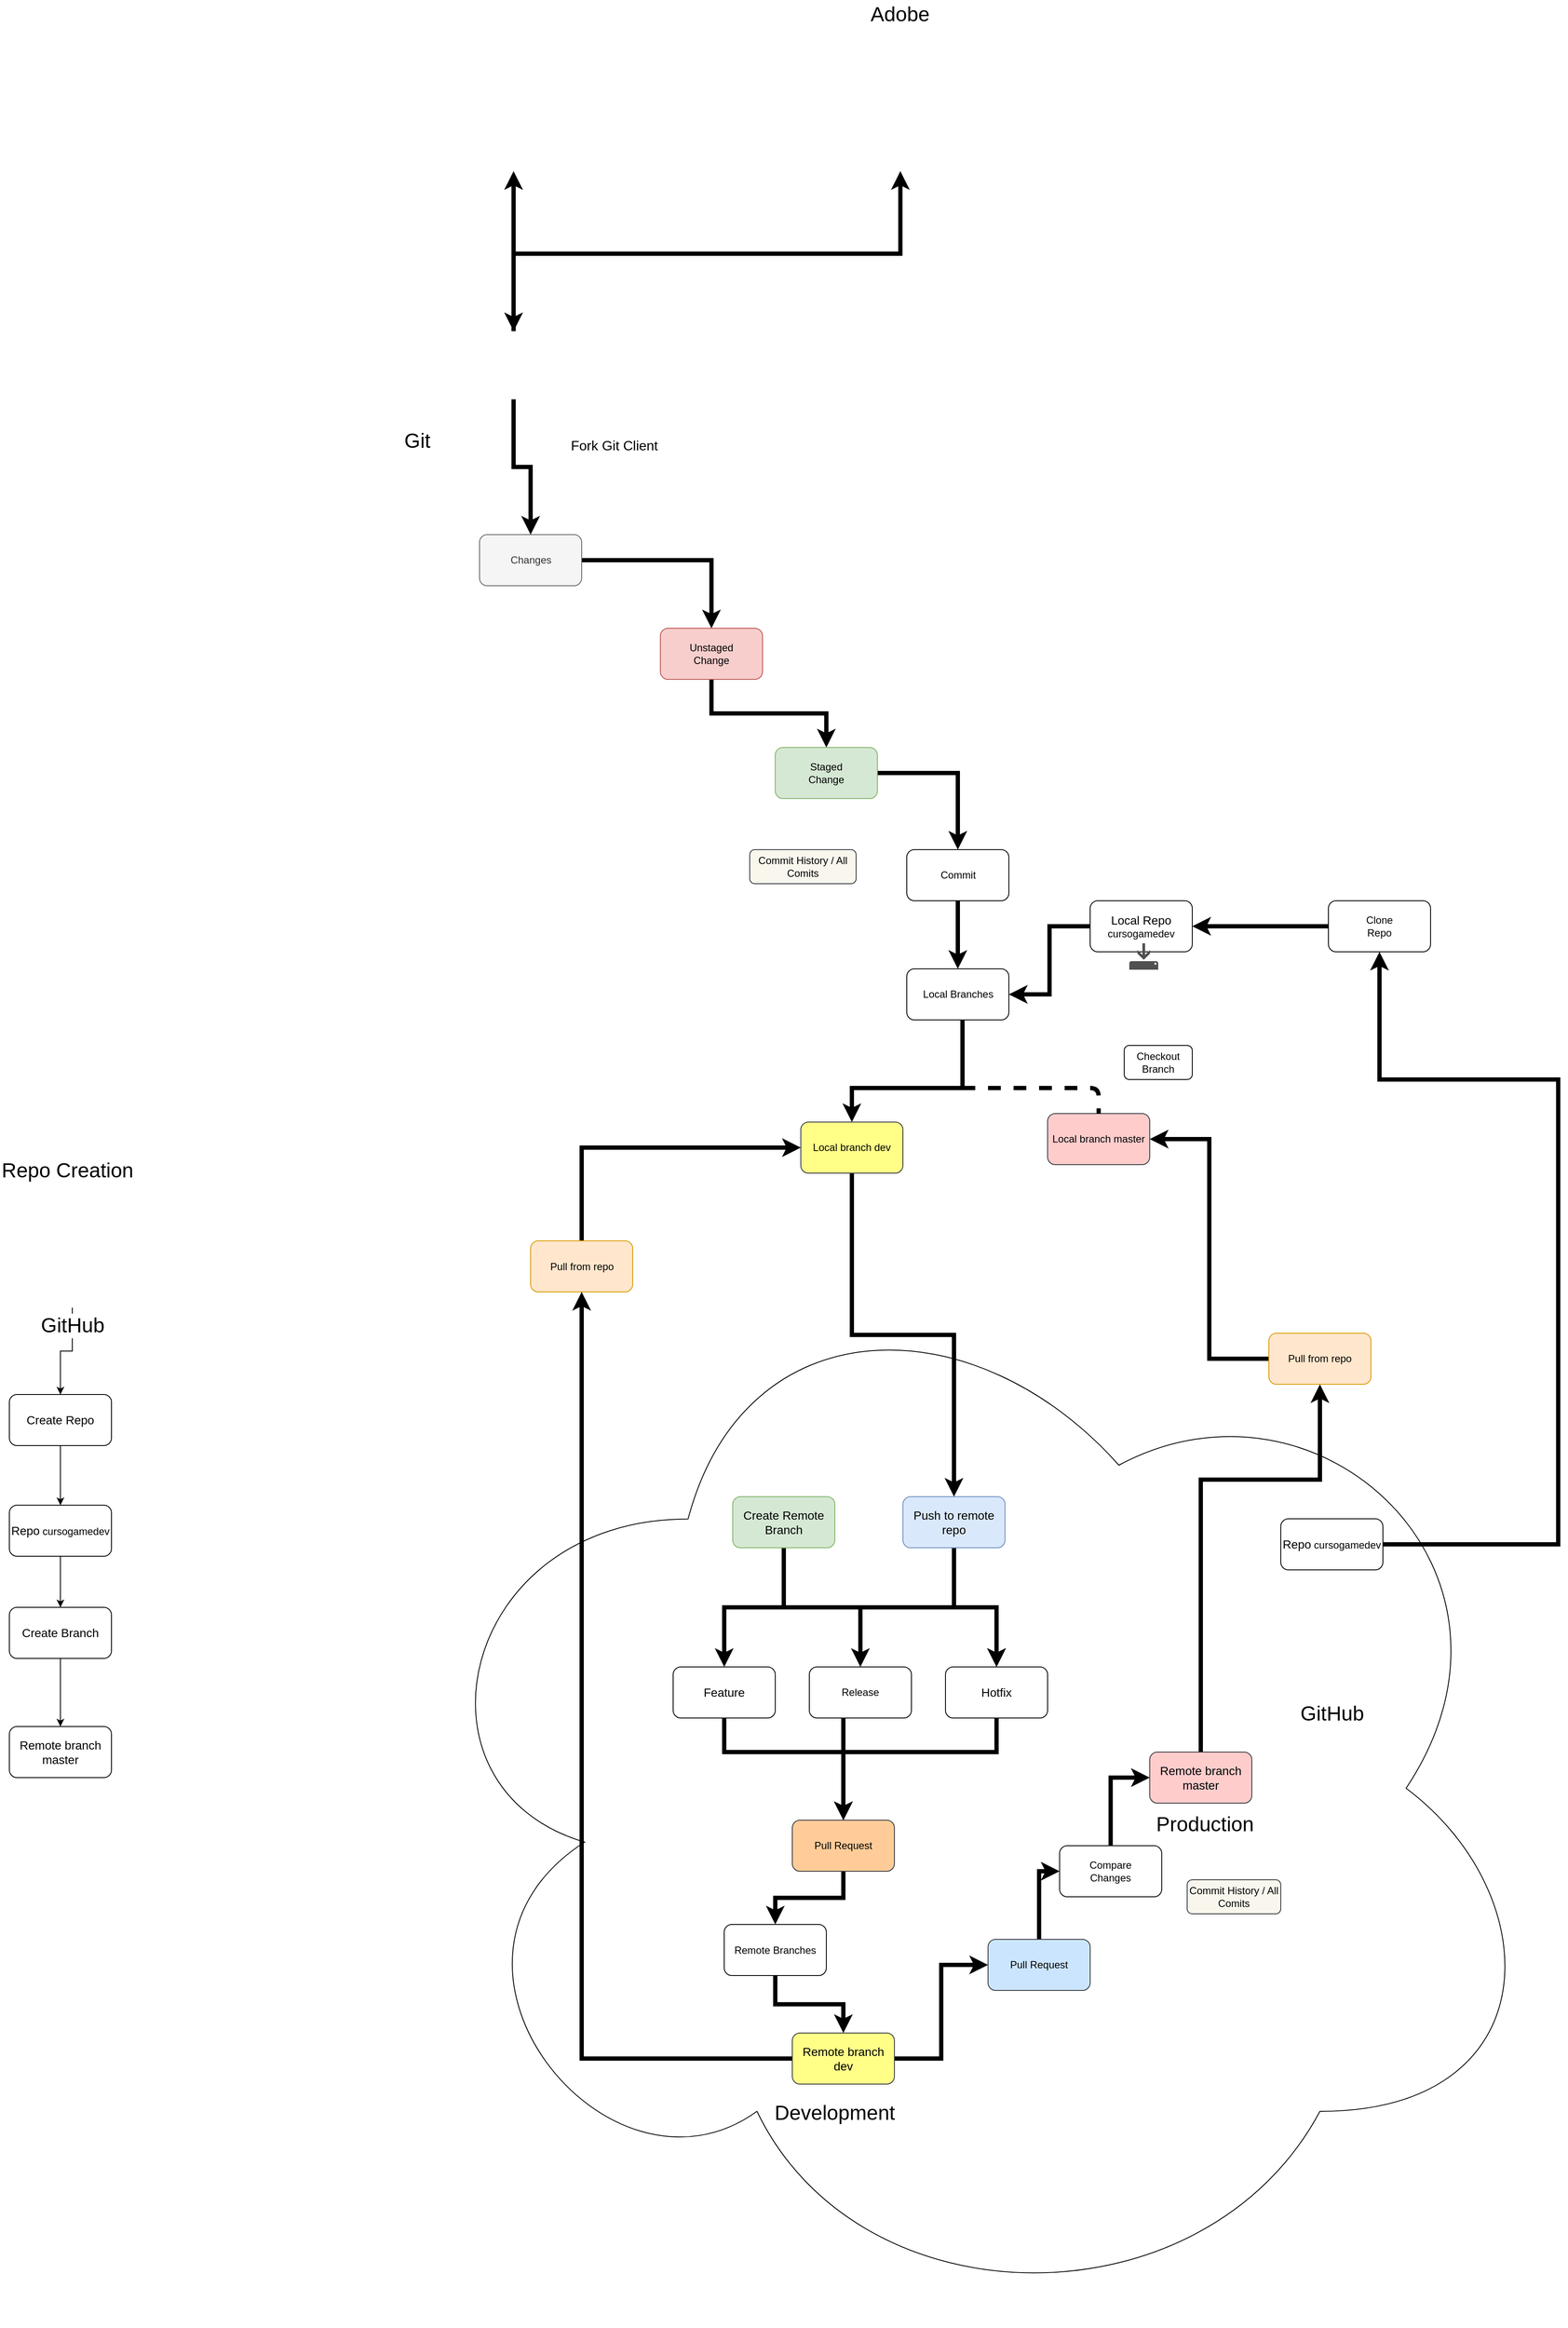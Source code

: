 <mxfile version="10.8.0" type="device"><diagram id="GvbTZ_iT0IfFuNruYxpx" name="Page-1"><mxGraphModel dx="4430" dy="2077" grid="1" gridSize="10" guides="1" tooltips="1" connect="1" arrows="1" fold="1" page="1" pageScale="1" pageWidth="850" pageHeight="1100" math="0" shadow="0"><root><mxCell id="0"/><mxCell id="1" parent="0"/><mxCell id="pgAMnyErKELPOjsbJ7Kq-67" value="" style="ellipse;shape=cloud;whiteSpace=wrap;html=1;" vertex="1" parent="1"><mxGeometry x="-230" y="1630" width="1350" height="1265" as="geometry"/></mxCell><mxCell id="pgAMnyErKELPOjsbJ7Kq-33" style="edgeStyle=orthogonalEdgeStyle;rounded=0;orthogonalLoop=1;jettySize=auto;html=1;entryX=0.5;entryY=0;entryDx=0;entryDy=0;" edge="1" parent="1" source="pgAMnyErKELPOjsbJ7Kq-1" target="pgAMnyErKELPOjsbJ7Kq-27"><mxGeometry relative="1" as="geometry"/></mxCell><mxCell id="pgAMnyErKELPOjsbJ7Kq-1" value="&lt;font style=&quot;font-size: 24px&quot;&gt;GitHub&lt;/font&gt;" style="shape=image;html=1;verticalAlign=top;verticalLabelPosition=bottom;labelBackgroundColor=#ffffff;imageAspect=0;aspect=fixed;image=https://cdn2.iconfinder.com/data/icons/micon-social-pack/512/622927-github-128.png" vertex="1" parent="1"><mxGeometry x="-680" y="1570" width="128" height="128" as="geometry"/></mxCell><mxCell id="pgAMnyErKELPOjsbJ7Kq-4" value="" style="shape=image;verticalLabelPosition=bottom;labelBackgroundColor=#ffffff;verticalAlign=top;aspect=fixed;imageAspect=0;image=https://www.softzone.es/app/uploads/2016/09/GameMaker-Studio.png?x=634&amp;y=309;" vertex="1" parent="1"><mxGeometry x="-265" y="200" width="335" height="163" as="geometry"/></mxCell><mxCell id="pgAMnyErKELPOjsbJ7Kq-6" value="" style="shape=image;verticalLabelPosition=bottom;labelBackgroundColor=#ffffff;verticalAlign=top;aspect=fixed;imageAspect=0;image=https://encrypted-tbn0.gstatic.com/images?q=tbn:ANd9GcTuujYQuJvnuganQi9tgho9rOJYFBCDKot1XB_PkweaNmBxEkKMeA;" vertex="1" parent="1"><mxGeometry x="270" y="193" width="174" height="170" as="geometry"/></mxCell><mxCell id="pgAMnyErKELPOjsbJ7Kq-54" style="edgeStyle=orthogonalEdgeStyle;rounded=0;orthogonalLoop=1;jettySize=auto;html=1;exitX=0.5;exitY=0;exitDx=0;exitDy=0;entryX=0;entryY=0.5;entryDx=0;entryDy=0;strokeWidth=5;" edge="1" parent="1" source="pgAMnyErKELPOjsbJ7Kq-7" target="pgAMnyErKELPOjsbJ7Kq-18"><mxGeometry relative="1" as="geometry"/></mxCell><mxCell id="pgAMnyErKELPOjsbJ7Kq-7" value="Pull from repo" style="rounded=1;whiteSpace=wrap;html=1;fillColor=#ffe6cc;strokeColor=#d79b00;" vertex="1" parent="1"><mxGeometry x="-77.5" y="1619.5" width="120" height="60" as="geometry"/></mxCell><mxCell id="pgAMnyErKELPOjsbJ7Kq-87" style="edgeStyle=orthogonalEdgeStyle;rounded=0;orthogonalLoop=1;jettySize=auto;html=1;entryX=0.5;entryY=0;entryDx=0;entryDy=0;strokeWidth=5;" edge="1" parent="1" source="pgAMnyErKELPOjsbJ7Kq-9" target="pgAMnyErKELPOjsbJ7Kq-25"><mxGeometry relative="1" as="geometry"/></mxCell><mxCell id="pgAMnyErKELPOjsbJ7Kq-9" value="&lt;font style=&quot;font-size: 14px&quot;&gt;Push to remote repo&lt;/font&gt;" style="rounded=1;whiteSpace=wrap;html=1;fillColor=#dae8fc;strokeColor=#6c8ebf;" vertex="1" parent="1"><mxGeometry x="360" y="1920" width="120" height="60" as="geometry"/></mxCell><mxCell id="pgAMnyErKELPOjsbJ7Kq-95" style="edgeStyle=orthogonalEdgeStyle;rounded=0;orthogonalLoop=1;jettySize=auto;html=1;entryX=1;entryY=0.5;entryDx=0;entryDy=0;strokeWidth=5;" edge="1" parent="1" source="pgAMnyErKELPOjsbJ7Kq-10" target="pgAMnyErKELPOjsbJ7Kq-83"><mxGeometry relative="1" as="geometry"/></mxCell><mxCell id="pgAMnyErKELPOjsbJ7Kq-10" value="&lt;div&gt;Clone&lt;/div&gt;&lt;div&gt;Repo&lt;br&gt;&lt;/div&gt;" style="rounded=1;whiteSpace=wrap;html=1;" vertex="1" parent="1"><mxGeometry x="860" y="1220" width="120" height="60" as="geometry"/></mxCell><mxCell id="pgAMnyErKELPOjsbJ7Kq-39" style="edgeStyle=orthogonalEdgeStyle;rounded=0;orthogonalLoop=1;jettySize=auto;html=1;entryX=0.5;entryY=0;entryDx=0;entryDy=0;strokeWidth=5;" edge="1" parent="1" source="pgAMnyErKELPOjsbJ7Kq-11" target="pgAMnyErKELPOjsbJ7Kq-13"><mxGeometry relative="1" as="geometry"/></mxCell><mxCell id="pgAMnyErKELPOjsbJ7Kq-11" value="Changes" style="rounded=1;whiteSpace=wrap;html=1;fillColor=#f5f5f5;strokeColor=#666666;fontColor=#333333;" vertex="1" parent="1"><mxGeometry x="-137.5" y="790" width="120" height="60" as="geometry"/></mxCell><mxCell id="pgAMnyErKELPOjsbJ7Kq-42" style="edgeStyle=orthogonalEdgeStyle;rounded=0;orthogonalLoop=1;jettySize=auto;html=1;entryX=0.5;entryY=0;entryDx=0;entryDy=0;strokeWidth=5;" edge="1" parent="1" source="pgAMnyErKELPOjsbJ7Kq-12" target="pgAMnyErKELPOjsbJ7Kq-21"><mxGeometry relative="1" as="geometry"/></mxCell><mxCell id="pgAMnyErKELPOjsbJ7Kq-12" value="&lt;div&gt;Staged&lt;/div&gt;&lt;div&gt;Change&lt;br&gt;&lt;/div&gt;" style="rounded=1;whiteSpace=wrap;html=1;fillColor=#d5e8d4;strokeColor=#82b366;" vertex="1" parent="1"><mxGeometry x="210" y="1040" width="120" height="60" as="geometry"/></mxCell><mxCell id="pgAMnyErKELPOjsbJ7Kq-40" style="edgeStyle=orthogonalEdgeStyle;rounded=0;orthogonalLoop=1;jettySize=auto;html=1;exitX=0.5;exitY=1;exitDx=0;exitDy=0;entryX=0.5;entryY=0;entryDx=0;entryDy=0;strokeWidth=5;" edge="1" parent="1" source="pgAMnyErKELPOjsbJ7Kq-13" target="pgAMnyErKELPOjsbJ7Kq-12"><mxGeometry relative="1" as="geometry"/></mxCell><mxCell id="pgAMnyErKELPOjsbJ7Kq-13" value="&lt;div&gt;Unstaged&lt;/div&gt;&lt;div&gt;Change&lt;br&gt;&lt;/div&gt;" style="rounded=1;whiteSpace=wrap;html=1;fillColor=#f8cecc;strokeColor=#b85450;" vertex="1" parent="1"><mxGeometry x="75" y="900" width="120" height="60" as="geometry"/></mxCell><mxCell id="pgAMnyErKELPOjsbJ7Kq-44" style="edgeStyle=orthogonalEdgeStyle;rounded=0;orthogonalLoop=1;jettySize=auto;html=1;strokeWidth=5;entryX=0.5;entryY=0;entryDx=0;entryDy=0;" edge="1" parent="1" source="pgAMnyErKELPOjsbJ7Kq-14" target="pgAMnyErKELPOjsbJ7Kq-18"><mxGeometry relative="1" as="geometry"><mxPoint x="180" y="1350" as="targetPoint"/><Array as="points"><mxPoint x="430" y="1440"/><mxPoint x="300" y="1440"/></Array></mxGeometry></mxCell><mxCell id="pgAMnyErKELPOjsbJ7Kq-14" value="Local Branches" style="rounded=1;whiteSpace=wrap;html=1;" vertex="1" parent="1"><mxGeometry x="364.5" y="1300" width="120" height="60" as="geometry"/></mxCell><mxCell id="pgAMnyErKELPOjsbJ7Kq-61" style="edgeStyle=orthogonalEdgeStyle;rounded=0;orthogonalLoop=1;jettySize=auto;html=1;strokeWidth=5;" edge="1" parent="1" source="pgAMnyErKELPOjsbJ7Kq-15" target="pgAMnyErKELPOjsbJ7Kq-16"><mxGeometry relative="1" as="geometry"/></mxCell><mxCell id="pgAMnyErKELPOjsbJ7Kq-15" value="Remote Branches" style="rounded=1;whiteSpace=wrap;html=1;" vertex="1" parent="1"><mxGeometry x="150" y="2422.5" width="120" height="60" as="geometry"/></mxCell><mxCell id="pgAMnyErKELPOjsbJ7Kq-53" style="edgeStyle=orthogonalEdgeStyle;rounded=0;orthogonalLoop=1;jettySize=auto;html=1;entryX=0.5;entryY=1;entryDx=0;entryDy=0;strokeWidth=5;" edge="1" parent="1" source="pgAMnyErKELPOjsbJ7Kq-16" target="pgAMnyErKELPOjsbJ7Kq-7"><mxGeometry relative="1" as="geometry"/></mxCell><mxCell id="pgAMnyErKELPOjsbJ7Kq-17" value="&lt;font style=&quot;font-size: 14px&quot;&gt;Remote branch master&lt;/font&gt;" style="rounded=1;whiteSpace=wrap;html=1;" vertex="1" parent="1"><mxGeometry x="-690" y="2190" width="120" height="60" as="geometry"/></mxCell><mxCell id="pgAMnyErKELPOjsbJ7Kq-86" style="edgeStyle=orthogonalEdgeStyle;rounded=0;orthogonalLoop=1;jettySize=auto;html=1;entryX=0.5;entryY=0;entryDx=0;entryDy=0;strokeWidth=5;" edge="1" parent="1" source="pgAMnyErKELPOjsbJ7Kq-18" target="pgAMnyErKELPOjsbJ7Kq-9"><mxGeometry relative="1" as="geometry"/></mxCell><mxCell id="pgAMnyErKELPOjsbJ7Kq-18" value="Local branch dev" style="rounded=1;whiteSpace=wrap;html=1;fillColor=#ffff88;strokeColor=#36393d;" vertex="1" parent="1"><mxGeometry x="240" y="1480" width="120" height="60" as="geometry"/></mxCell><mxCell id="pgAMnyErKELPOjsbJ7Kq-19" value="Local branch master" style="rounded=1;whiteSpace=wrap;html=1;fillColor=#ffcccc;strokeColor=#36393d;" vertex="1" parent="1"><mxGeometry x="530" y="1470" width="120" height="60" as="geometry"/></mxCell><mxCell id="pgAMnyErKELPOjsbJ7Kq-20" value="Checkout Branch" style="rounded=1;whiteSpace=wrap;html=1;" vertex="1" parent="1"><mxGeometry x="620" y="1390" width="80" height="40" as="geometry"/></mxCell><mxCell id="pgAMnyErKELPOjsbJ7Kq-43" style="edgeStyle=orthogonalEdgeStyle;rounded=0;orthogonalLoop=1;jettySize=auto;html=1;entryX=0.5;entryY=0;entryDx=0;entryDy=0;strokeWidth=5;" edge="1" parent="1" source="pgAMnyErKELPOjsbJ7Kq-21" target="pgAMnyErKELPOjsbJ7Kq-14"><mxGeometry relative="1" as="geometry"/></mxCell><mxCell id="pgAMnyErKELPOjsbJ7Kq-21" value="Commit" style="rounded=1;whiteSpace=wrap;html=1;" vertex="1" parent="1"><mxGeometry x="364.5" y="1160" width="120" height="60" as="geometry"/></mxCell><mxCell id="pgAMnyErKELPOjsbJ7Kq-22" value="Commit History / All Comits" style="rounded=1;whiteSpace=wrap;html=1;fillColor=#f9f7ed;strokeColor=#36393d;" vertex="1" parent="1"><mxGeometry x="180" y="1160" width="125" height="40" as="geometry"/></mxCell><mxCell id="pgAMnyErKELPOjsbJ7Kq-91" style="edgeStyle=orthogonalEdgeStyle;rounded=0;orthogonalLoop=1;jettySize=auto;html=1;entryX=0.5;entryY=0;entryDx=0;entryDy=0;strokeWidth=5;" edge="1" parent="1" source="pgAMnyErKELPOjsbJ7Kq-23" target="pgAMnyErKELPOjsbJ7Kq-88"><mxGeometry relative="1" as="geometry"><Array as="points"><mxPoint x="150" y="2220"/><mxPoint x="290" y="2220"/></Array></mxGeometry></mxCell><mxCell id="pgAMnyErKELPOjsbJ7Kq-23" value="&lt;font style=&quot;font-size: 14px&quot;&gt;Feature&lt;/font&gt;" style="rounded=1;whiteSpace=wrap;html=1;" vertex="1" parent="1"><mxGeometry x="90" y="2120" width="120" height="60" as="geometry"/></mxCell><mxCell id="pgAMnyErKELPOjsbJ7Kq-90" style="edgeStyle=orthogonalEdgeStyle;rounded=0;orthogonalLoop=1;jettySize=auto;html=1;strokeWidth=5;entryX=0.5;entryY=0;entryDx=0;entryDy=0;" edge="1" parent="1" source="pgAMnyErKELPOjsbJ7Kq-24" target="pgAMnyErKELPOjsbJ7Kq-88"><mxGeometry relative="1" as="geometry"><Array as="points"><mxPoint x="290" y="2240"/><mxPoint x="290" y="2240"/></Array></mxGeometry></mxCell><mxCell id="pgAMnyErKELPOjsbJ7Kq-24" value="Release" style="rounded=1;whiteSpace=wrap;html=1;" vertex="1" parent="1"><mxGeometry x="250" y="2120" width="120" height="60" as="geometry"/></mxCell><mxCell id="pgAMnyErKELPOjsbJ7Kq-92" style="edgeStyle=orthogonalEdgeStyle;rounded=0;orthogonalLoop=1;jettySize=auto;html=1;entryX=0.5;entryY=0;entryDx=0;entryDy=0;strokeWidth=5;" edge="1" parent="1" source="pgAMnyErKELPOjsbJ7Kq-25" target="pgAMnyErKELPOjsbJ7Kq-88"><mxGeometry relative="1" as="geometry"><Array as="points"><mxPoint x="470" y="2220"/><mxPoint x="290" y="2220"/></Array></mxGeometry></mxCell><mxCell id="pgAMnyErKELPOjsbJ7Kq-25" value="&lt;font style=&quot;font-size: 14px&quot;&gt;Hotfix&lt;/font&gt;" style="rounded=1;whiteSpace=wrap;html=1;" vertex="1" parent="1"><mxGeometry x="410" y="2120" width="120" height="60" as="geometry"/></mxCell><mxCell id="pgAMnyErKELPOjsbJ7Kq-31" style="edgeStyle=orthogonalEdgeStyle;rounded=0;orthogonalLoop=1;jettySize=auto;html=1;exitX=0.5;exitY=1;exitDx=0;exitDy=0;" edge="1" parent="1" source="pgAMnyErKELPOjsbJ7Kq-26" target="pgAMnyErKELPOjsbJ7Kq-28"><mxGeometry relative="1" as="geometry"/></mxCell><mxCell id="pgAMnyErKELPOjsbJ7Kq-26" value="&lt;font style=&quot;font-size: 14px&quot;&gt;Repo&lt;/font&gt; cursogamedev" style="rounded=1;whiteSpace=wrap;html=1;" vertex="1" parent="1"><mxGeometry x="-690" y="1930" width="120" height="60" as="geometry"/></mxCell><mxCell id="pgAMnyErKELPOjsbJ7Kq-30" style="edgeStyle=orthogonalEdgeStyle;rounded=0;orthogonalLoop=1;jettySize=auto;html=1;exitX=0.5;exitY=1;exitDx=0;exitDy=0;entryX=0.5;entryY=0;entryDx=0;entryDy=0;" edge="1" parent="1" source="pgAMnyErKELPOjsbJ7Kq-27" target="pgAMnyErKELPOjsbJ7Kq-26"><mxGeometry relative="1" as="geometry"/></mxCell><mxCell id="pgAMnyErKELPOjsbJ7Kq-27" value="&lt;font style=&quot;font-size: 14px&quot;&gt;Create Repo&lt;/font&gt;" style="rounded=1;whiteSpace=wrap;html=1;" vertex="1" parent="1"><mxGeometry x="-690" y="1800" width="120" height="60" as="geometry"/></mxCell><mxCell id="pgAMnyErKELPOjsbJ7Kq-32" style="edgeStyle=orthogonalEdgeStyle;rounded=0;orthogonalLoop=1;jettySize=auto;html=1;entryX=0.5;entryY=0;entryDx=0;entryDy=0;" edge="1" parent="1" source="pgAMnyErKELPOjsbJ7Kq-28" target="pgAMnyErKELPOjsbJ7Kq-17"><mxGeometry relative="1" as="geometry"/></mxCell><mxCell id="pgAMnyErKELPOjsbJ7Kq-28" value="&lt;font style=&quot;font-size: 14px&quot;&gt;Create Branch&lt;/font&gt;" style="rounded=1;whiteSpace=wrap;html=1;" vertex="1" parent="1"><mxGeometry x="-690" y="2050" width="120" height="60" as="geometry"/></mxCell><mxCell id="pgAMnyErKELPOjsbJ7Kq-35" value="" style="group" vertex="1" connectable="0" parent="1"><mxGeometry x="-275" y="531" width="365" height="138" as="geometry"/></mxCell><mxCell id="pgAMnyErKELPOjsbJ7Kq-3" value="&lt;font style=&quot;font-size: 24px&quot;&gt;Git&lt;/font&gt;" style="shape=image;html=1;verticalAlign=top;verticalLabelPosition=bottom;labelBackgroundColor=#ffffff;imageAspect=0;aspect=fixed;image=https://cdn1.iconfinder.com/data/icons/social-media-2106/24/social_media_social_media_logo_git-128.png" vertex="1" parent="pgAMnyErKELPOjsbJ7Kq-35"><mxGeometry width="128" height="128" as="geometry"/></mxCell><mxCell id="pgAMnyErKELPOjsbJ7Kq-5" value="Fork Git Client" style="shape=image;verticalLabelPosition=bottom;labelBackgroundColor=#ffffff;verticalAlign=top;aspect=fixed;imageAspect=0;image=https://git-fork.com/images/logo.png;fontSize=16;strokeWidth=20;" vertex="1" parent="pgAMnyErKELPOjsbJ7Kq-35"><mxGeometry x="227" width="138" height="138" as="geometry"/></mxCell><mxCell id="pgAMnyErKELPOjsbJ7Kq-34" value="" style="shape=image;html=1;verticalAlign=top;verticalLabelPosition=bottom;labelBackgroundColor=#ffffff;imageAspect=0;aspect=fixed;image=https://cdn2.iconfinder.com/data/icons/ios-7-icons/50/plus-128.png" vertex="1" parent="pgAMnyErKELPOjsbJ7Kq-35"><mxGeometry x="137.5" y="20" width="80" height="80" as="geometry"/></mxCell><mxCell id="pgAMnyErKELPOjsbJ7Kq-37" value="" style="endArrow=classic;startArrow=classic;html=1;entryX=0.5;entryY=1;entryDx=0;entryDy=0;exitX=0.5;exitY=0;exitDx=0;exitDy=0;strokeWidth=5;" edge="1" parent="1" source="pgAMnyErKELPOjsbJ7Kq-34" target="pgAMnyErKELPOjsbJ7Kq-4"><mxGeometry width="50" height="50" relative="1" as="geometry"><mxPoint x="-120" y="480" as="sourcePoint"/><mxPoint x="-70" y="430" as="targetPoint"/></mxGeometry></mxCell><mxCell id="pgAMnyErKELPOjsbJ7Kq-38" style="edgeStyle=orthogonalEdgeStyle;rounded=0;orthogonalLoop=1;jettySize=auto;html=1;entryX=0.5;entryY=0;entryDx=0;entryDy=0;strokeWidth=5;" edge="1" parent="1" source="pgAMnyErKELPOjsbJ7Kq-34" target="pgAMnyErKELPOjsbJ7Kq-11"><mxGeometry relative="1" as="geometry"/></mxCell><mxCell id="pgAMnyErKELPOjsbJ7Kq-47" style="edgeStyle=orthogonalEdgeStyle;rounded=0;orthogonalLoop=1;jettySize=auto;html=1;entryX=0.5;entryY=0;entryDx=0;entryDy=0;strokeWidth=5;" edge="1" parent="1" source="pgAMnyErKELPOjsbJ7Kq-45" target="pgAMnyErKELPOjsbJ7Kq-23"><mxGeometry relative="1" as="geometry"><Array as="points"><mxPoint x="220" y="2050"/><mxPoint x="150" y="2050"/></Array></mxGeometry></mxCell><mxCell id="pgAMnyErKELPOjsbJ7Kq-48" style="edgeStyle=orthogonalEdgeStyle;rounded=0;orthogonalLoop=1;jettySize=auto;html=1;entryX=0.5;entryY=0;entryDx=0;entryDy=0;strokeWidth=5;" edge="1" parent="1" source="pgAMnyErKELPOjsbJ7Kq-45" target="pgAMnyErKELPOjsbJ7Kq-24"><mxGeometry relative="1" as="geometry"/></mxCell><mxCell id="pgAMnyErKELPOjsbJ7Kq-49" style="edgeStyle=orthogonalEdgeStyle;rounded=0;orthogonalLoop=1;jettySize=auto;html=1;entryX=0.5;entryY=0;entryDx=0;entryDy=0;strokeWidth=5;" edge="1" parent="1" source="pgAMnyErKELPOjsbJ7Kq-45" target="pgAMnyErKELPOjsbJ7Kq-25"><mxGeometry relative="1" as="geometry"><Array as="points"><mxPoint x="220" y="2050"/><mxPoint x="470" y="2050"/></Array></mxGeometry></mxCell><mxCell id="pgAMnyErKELPOjsbJ7Kq-45" value="&lt;font style=&quot;font-size: 14px&quot;&gt;Create Remote Branch&lt;/font&gt;" style="rounded=1;whiteSpace=wrap;html=1;fillColor=#d5e8d4;strokeColor=#82b366;" vertex="1" parent="1"><mxGeometry x="160" y="1920" width="120" height="60" as="geometry"/></mxCell><mxCell id="pgAMnyErKELPOjsbJ7Kq-66" style="edgeStyle=orthogonalEdgeStyle;rounded=0;orthogonalLoop=1;jettySize=auto;html=1;entryX=0;entryY=0.5;entryDx=0;entryDy=0;strokeWidth=5;" edge="1" parent="1" source="pgAMnyErKELPOjsbJ7Kq-62" target="pgAMnyErKELPOjsbJ7Kq-71"><mxGeometry relative="1" as="geometry"/></mxCell><mxCell id="pgAMnyErKELPOjsbJ7Kq-62" value="Pull Request" style="rounded=1;whiteSpace=wrap;html=1;fillColor=#cce5ff;strokeColor=#36393d;" vertex="1" parent="1"><mxGeometry x="460" y="2440" width="120" height="60" as="geometry"/></mxCell><mxCell id="pgAMnyErKELPOjsbJ7Kq-63" style="edgeStyle=orthogonalEdgeStyle;rounded=0;orthogonalLoop=1;jettySize=auto;html=1;entryX=0;entryY=0.5;entryDx=0;entryDy=0;strokeWidth=5;" edge="1" parent="1" source="pgAMnyErKELPOjsbJ7Kq-16" target="pgAMnyErKELPOjsbJ7Kq-62"><mxGeometry relative="1" as="geometry"/></mxCell><mxCell id="pgAMnyErKELPOjsbJ7Kq-75" style="edgeStyle=orthogonalEdgeStyle;rounded=0;orthogonalLoop=1;jettySize=auto;html=1;strokeWidth=5;entryX=0.5;entryY=1;entryDx=0;entryDy=0;" edge="1" parent="1" source="pgAMnyErKELPOjsbJ7Kq-65" target="pgAMnyErKELPOjsbJ7Kq-76"><mxGeometry relative="1" as="geometry"><mxPoint x="1010" y="2100" as="targetPoint"/><Array as="points"><mxPoint x="710" y="1900"/><mxPoint x="850" y="1900"/></Array></mxGeometry></mxCell><mxCell id="pgAMnyErKELPOjsbJ7Kq-65" value="&lt;font style=&quot;font-size: 14px&quot;&gt;Remote branch master&lt;/font&gt;" style="rounded=1;whiteSpace=wrap;html=1;fillColor=#ffcccc;strokeColor=#36393d;" vertex="1" parent="1"><mxGeometry x="650" y="2220" width="120" height="60" as="geometry"/></mxCell><mxCell id="pgAMnyErKELPOjsbJ7Kq-16" value="&lt;font style=&quot;font-size: 14px&quot;&gt;Remote branch dev&lt;/font&gt;" style="rounded=1;whiteSpace=wrap;html=1;fillColor=#ffff88;strokeColor=#36393d;" vertex="1" parent="1"><mxGeometry x="230" y="2550" width="120" height="60" as="geometry"/></mxCell><mxCell id="pgAMnyErKELPOjsbJ7Kq-59" value="&lt;font style=&quot;font-size: 24px&quot;&gt;GitHub&lt;/font&gt;" style="shape=image;html=1;verticalAlign=top;verticalLabelPosition=bottom;labelBackgroundColor=#ffffff;imageAspect=0;aspect=fixed;image=https://cdn2.iconfinder.com/data/icons/micon-social-pack/512/622927-github-128.png" vertex="1" parent="1"><mxGeometry x="790" y="2006" width="148" height="148" as="geometry"/></mxCell><mxCell id="pgAMnyErKELPOjsbJ7Kq-68" value="&lt;font style=&quot;font-size: 24px&quot;&gt;Production&lt;/font&gt;" style="text;html=1;strokeColor=none;fillColor=none;align=center;verticalAlign=middle;whiteSpace=wrap;rounded=0;" vertex="1" parent="1"><mxGeometry x="640" y="2290" width="150" height="30" as="geometry"/></mxCell><mxCell id="pgAMnyErKELPOjsbJ7Kq-69" value="&lt;font style=&quot;font-size: 24px&quot;&gt;Development&lt;/font&gt;" style="text;html=1;strokeColor=none;fillColor=none;align=center;verticalAlign=middle;whiteSpace=wrap;rounded=0;" vertex="1" parent="1"><mxGeometry x="260" y="2634" width="40" height="20" as="geometry"/></mxCell><mxCell id="pgAMnyErKELPOjsbJ7Kq-74" style="edgeStyle=orthogonalEdgeStyle;rounded=0;orthogonalLoop=1;jettySize=auto;html=1;entryX=0;entryY=0.5;entryDx=0;entryDy=0;strokeWidth=5;" edge="1" parent="1" source="pgAMnyErKELPOjsbJ7Kq-71" target="pgAMnyErKELPOjsbJ7Kq-65"><mxGeometry relative="1" as="geometry"/></mxCell><mxCell id="pgAMnyErKELPOjsbJ7Kq-71" value="&lt;div&gt;Compare&lt;/div&gt;&lt;div&gt;Changes&lt;br&gt;&lt;/div&gt;" style="rounded=1;whiteSpace=wrap;html=1;" vertex="1" parent="1"><mxGeometry x="544.118" y="2330" width="120" height="60" as="geometry"/></mxCell><mxCell id="pgAMnyErKELPOjsbJ7Kq-78" style="edgeStyle=orthogonalEdgeStyle;rounded=0;orthogonalLoop=1;jettySize=auto;html=1;entryX=1;entryY=0.5;entryDx=0;entryDy=0;strokeWidth=5;" edge="1" parent="1" source="pgAMnyErKELPOjsbJ7Kq-76" target="pgAMnyErKELPOjsbJ7Kq-19"><mxGeometry relative="1" as="geometry"/></mxCell><mxCell id="pgAMnyErKELPOjsbJ7Kq-76" value="Pull from repo" style="rounded=1;whiteSpace=wrap;html=1;fillColor=#ffe6cc;strokeColor=#d79b00;" vertex="1" parent="1"><mxGeometry x="790" y="1728" width="120" height="60" as="geometry"/></mxCell><mxCell id="pgAMnyErKELPOjsbJ7Kq-80" value="" style="endArrow=none;dashed=1;html=1;strokeWidth=5;entryX=0.5;entryY=0;entryDx=0;entryDy=0;" edge="1" parent="1" target="pgAMnyErKELPOjsbJ7Kq-19"><mxGeometry width="50" height="50" relative="1" as="geometry"><mxPoint x="430" y="1440" as="sourcePoint"/><mxPoint x="570" y="1420" as="targetPoint"/><Array as="points"><mxPoint x="590" y="1440"/></Array></mxGeometry></mxCell><mxCell id="pgAMnyErKELPOjsbJ7Kq-96" style="edgeStyle=orthogonalEdgeStyle;rounded=0;orthogonalLoop=1;jettySize=auto;html=1;entryX=0.5;entryY=1;entryDx=0;entryDy=0;strokeWidth=5;" edge="1" parent="1" source="pgAMnyErKELPOjsbJ7Kq-81" target="pgAMnyErKELPOjsbJ7Kq-10"><mxGeometry relative="1" as="geometry"><Array as="points"><mxPoint x="1130" y="1976"/><mxPoint x="1130" y="1430"/><mxPoint x="920" y="1430"/></Array></mxGeometry></mxCell><mxCell id="pgAMnyErKELPOjsbJ7Kq-81" value="&lt;font style=&quot;font-size: 14px&quot;&gt;Repo&lt;/font&gt; cursogamedev" style="rounded=1;whiteSpace=wrap;html=1;" vertex="1" parent="1"><mxGeometry x="804" y="1946" width="120" height="60" as="geometry"/></mxCell><mxCell id="pgAMnyErKELPOjsbJ7Kq-99" style="edgeStyle=orthogonalEdgeStyle;rounded=0;orthogonalLoop=1;jettySize=auto;html=1;entryX=1;entryY=0.5;entryDx=0;entryDy=0;strokeWidth=5;" edge="1" parent="1" source="pgAMnyErKELPOjsbJ7Kq-83" target="pgAMnyErKELPOjsbJ7Kq-14"><mxGeometry relative="1" as="geometry"/></mxCell><mxCell id="pgAMnyErKELPOjsbJ7Kq-83" value="&lt;font style=&quot;font-size: 14px&quot;&gt;Local Repo&lt;/font&gt; cursogamedev" style="rounded=1;whiteSpace=wrap;html=1;" vertex="1" parent="1"><mxGeometry x="580" y="1220" width="120" height="60" as="geometry"/></mxCell><mxCell id="pgAMnyErKELPOjsbJ7Kq-89" style="edgeStyle=orthogonalEdgeStyle;rounded=0;orthogonalLoop=1;jettySize=auto;html=1;entryX=0.5;entryY=0;entryDx=0;entryDy=0;strokeWidth=5;" edge="1" parent="1" source="pgAMnyErKELPOjsbJ7Kq-88" target="pgAMnyErKELPOjsbJ7Kq-15"><mxGeometry relative="1" as="geometry"/></mxCell><mxCell id="pgAMnyErKELPOjsbJ7Kq-88" value="Pull Request" style="rounded=1;whiteSpace=wrap;html=1;fillColor=#ffcc99;strokeColor=#36393d;" vertex="1" parent="1"><mxGeometry x="230" y="2300" width="120" height="60" as="geometry"/></mxCell><mxCell id="pgAMnyErKELPOjsbJ7Kq-93" value="Commit History / All Comits" style="rounded=1;whiteSpace=wrap;html=1;fillColor=#f9f7ed;strokeColor=#36393d;" vertex="1" parent="1"><mxGeometry x="694" y="2370" width="110" height="40" as="geometry"/></mxCell><mxCell id="pgAMnyErKELPOjsbJ7Kq-98" value="" style="pointerEvents=1;shadow=0;dashed=0;html=1;strokeColor=none;fillColor=#505050;labelPosition=center;verticalLabelPosition=bottom;verticalAlign=top;outlineConnect=0;align=center;shape=mxgraph.office.concepts.backup_local;" vertex="1" parent="1"><mxGeometry x="626" y="1270" width="34" height="31" as="geometry"/></mxCell><mxCell id="pgAMnyErKELPOjsbJ7Kq-104" style="edgeStyle=orthogonalEdgeStyle;rounded=0;orthogonalLoop=1;jettySize=auto;html=1;strokeWidth=5;" edge="1" parent="1" source="pgAMnyErKELPOjsbJ7Kq-34" target="pgAMnyErKELPOjsbJ7Kq-6"><mxGeometry relative="1" as="geometry"><Array as="points"><mxPoint x="-97" y="460"/><mxPoint x="357" y="460"/></Array></mxGeometry></mxCell><mxCell id="pgAMnyErKELPOjsbJ7Kq-109" value="&lt;font style=&quot;font-size: 24px&quot;&gt;Repo Creation&lt;/font&gt;" style="text;html=1;resizable=0;points=[];autosize=1;align=left;verticalAlign=top;spacingTop=-4;fontSize=16;" vertex="1" parent="1"><mxGeometry x="-701" y="1520" width="170" height="20" as="geometry"/></mxCell><mxCell id="pgAMnyErKELPOjsbJ7Kq-110" value="&lt;font style=&quot;font-size: 24px&quot;&gt;Adobe&lt;/font&gt;" style="text;html=1;resizable=0;points=[];autosize=1;align=left;verticalAlign=top;spacingTop=-4;fontSize=16;" vertex="1" parent="1"><mxGeometry x="320" y="162" width="80" height="20" as="geometry"/></mxCell></root></mxGraphModel></diagram></mxfile>